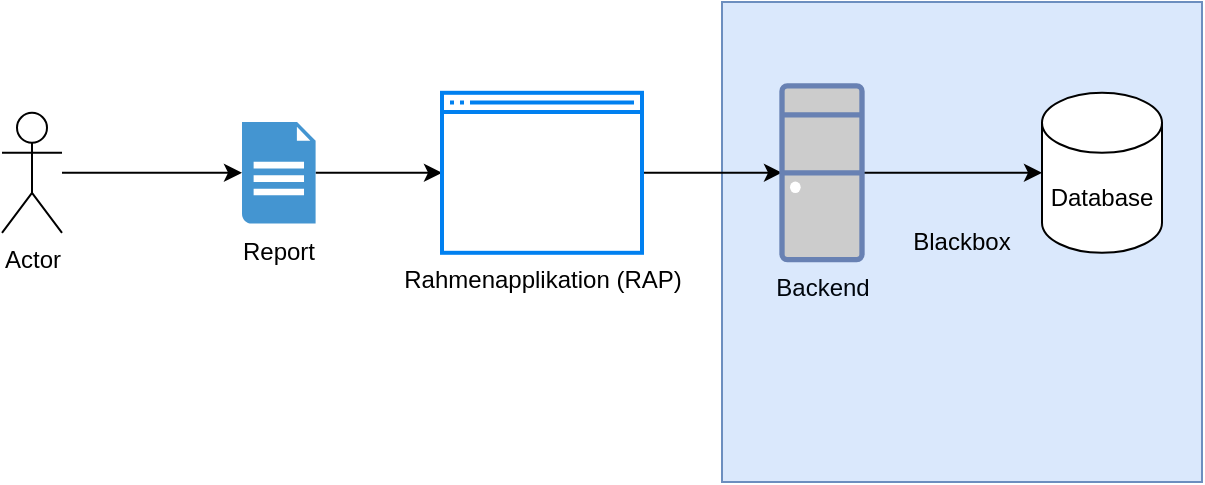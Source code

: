 <mxfile version="14.9.6" type="github">
  <diagram id="nPe_g1tJr_wAGXh4EOav" name="Page-1">
    <mxGraphModel dx="1422" dy="914" grid="1" gridSize="10" guides="1" tooltips="1" connect="1" arrows="1" fold="1" page="1" pageScale="1" pageWidth="827" pageHeight="1169" math="0" shadow="0">
      <root>
        <mxCell id="0" />
        <mxCell id="1" parent="0" />
        <mxCell id="unfUZdIBzcUHCURAGLTu-12" value="Blackbox" style="whiteSpace=wrap;html=1;aspect=fixed;fillColor=#dae8fc;strokeColor=#6c8ebf;" vertex="1" parent="1">
          <mxGeometry x="430" y="110" width="240" height="240" as="geometry" />
        </mxCell>
        <mxCell id="unfUZdIBzcUHCURAGLTu-9" style="edgeStyle=orthogonalEdgeStyle;rounded=0;orthogonalLoop=1;jettySize=auto;html=1;fontColor=#00060D;" edge="1" parent="1" source="unfUZdIBzcUHCURAGLTu-1" target="unfUZdIBzcUHCURAGLTu-2">
          <mxGeometry relative="1" as="geometry" />
        </mxCell>
        <mxCell id="unfUZdIBzcUHCURAGLTu-1" value="Actor" style="shape=umlActor;verticalLabelPosition=bottom;verticalAlign=top;html=1;outlineConnect=0;" vertex="1" parent="1">
          <mxGeometry x="70" y="165.4" width="30" height="60" as="geometry" />
        </mxCell>
        <mxCell id="unfUZdIBzcUHCURAGLTu-8" style="edgeStyle=orthogonalEdgeStyle;rounded=0;orthogonalLoop=1;jettySize=auto;html=1;" edge="1" parent="1" source="unfUZdIBzcUHCURAGLTu-2" target="unfUZdIBzcUHCURAGLTu-3">
          <mxGeometry relative="1" as="geometry" />
        </mxCell>
        <mxCell id="unfUZdIBzcUHCURAGLTu-2" value="Report" style="shadow=0;dashed=0;html=1;strokeColor=none;fillColor=#4495D1;labelPosition=center;verticalLabelPosition=bottom;verticalAlign=top;align=center;outlineConnect=0;shape=mxgraph.veeam.2d.report;" vertex="1" parent="1">
          <mxGeometry x="190" y="170" width="36.8" height="50.8" as="geometry" />
        </mxCell>
        <mxCell id="unfUZdIBzcUHCURAGLTu-10" style="edgeStyle=orthogonalEdgeStyle;rounded=0;orthogonalLoop=1;jettySize=auto;html=1;fontColor=#00060D;" edge="1" parent="1" source="unfUZdIBzcUHCURAGLTu-3" target="unfUZdIBzcUHCURAGLTu-4">
          <mxGeometry relative="1" as="geometry" />
        </mxCell>
        <mxCell id="unfUZdIBzcUHCURAGLTu-3" value="Rahmenapplikation (RAP)" style="html=1;verticalLabelPosition=bottom;align=center;labelBackgroundColor=#ffffff;verticalAlign=top;strokeWidth=2;strokeColor=#0080F0;shadow=0;dashed=0;shape=mxgraph.ios7.icons.window;" vertex="1" parent="1">
          <mxGeometry x="290" y="155.4" width="100" height="80" as="geometry" />
        </mxCell>
        <mxCell id="unfUZdIBzcUHCURAGLTu-11" style="edgeStyle=orthogonalEdgeStyle;rounded=0;orthogonalLoop=1;jettySize=auto;html=1;fontColor=#00060D;" edge="1" parent="1" source="unfUZdIBzcUHCURAGLTu-4" target="unfUZdIBzcUHCURAGLTu-5">
          <mxGeometry relative="1" as="geometry" />
        </mxCell>
        <mxCell id="unfUZdIBzcUHCURAGLTu-4" value="Backend" style="verticalAlign=top;verticalLabelPosition=bottom;labelPosition=center;align=center;html=1;outlineConnect=0;fillColor=#CCCCCC;strokeColor=#6881B3;gradientColor=none;gradientDirection=north;strokeWidth=2;shape=mxgraph.networks.desktop_pc;fontColor=#00060D;" vertex="1" parent="1">
          <mxGeometry x="460" y="151.95" width="40" height="86.9" as="geometry" />
        </mxCell>
        <mxCell id="unfUZdIBzcUHCURAGLTu-5" value="Database&lt;br&gt;" style="shape=cylinder3;whiteSpace=wrap;html=1;boundedLbl=1;backgroundOutline=1;size=15;" vertex="1" parent="1">
          <mxGeometry x="590" y="155.4" width="60" height="80" as="geometry" />
        </mxCell>
      </root>
    </mxGraphModel>
  </diagram>
</mxfile>
